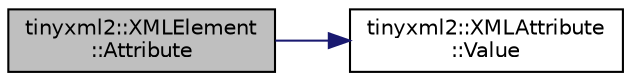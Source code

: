 digraph "tinyxml2::XMLElement::Attribute"
{
  edge [fontname="Helvetica",fontsize="10",labelfontname="Helvetica",labelfontsize="10"];
  node [fontname="Helvetica",fontsize="10",shape=record];
  rankdir="LR";
  Node6 [label="tinyxml2::XMLElement\l::Attribute",height=0.2,width=0.4,color="black", fillcolor="grey75", style="filled", fontcolor="black"];
  Node6 -> Node7 [color="midnightblue",fontsize="10",style="solid",fontname="Helvetica"];
  Node7 [label="tinyxml2::XMLAttribute\l::Value",height=0.2,width=0.4,color="black", fillcolor="white", style="filled",URL="$classtinyxml2_1_1_x_m_l_attribute.html#ab1c5cd993f836a771818ca408994b14e",tooltip="The value of the attribute. "];
}
